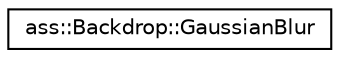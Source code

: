 digraph "Graphical Class Hierarchy"
{
 // LATEX_PDF_SIZE
  edge [fontname="Helvetica",fontsize="10",labelfontname="Helvetica",labelfontsize="10"];
  node [fontname="Helvetica",fontsize="10",shape=record];
  rankdir="LR";
  Node0 [label="ass::Backdrop::GaussianBlur",height=0.2,width=0.4,color="black", fillcolor="white", style="filled",URL="$structass_1_1Backdrop_1_1GaussianBlur.html",tooltip="Fast gaussian blur."];
}
